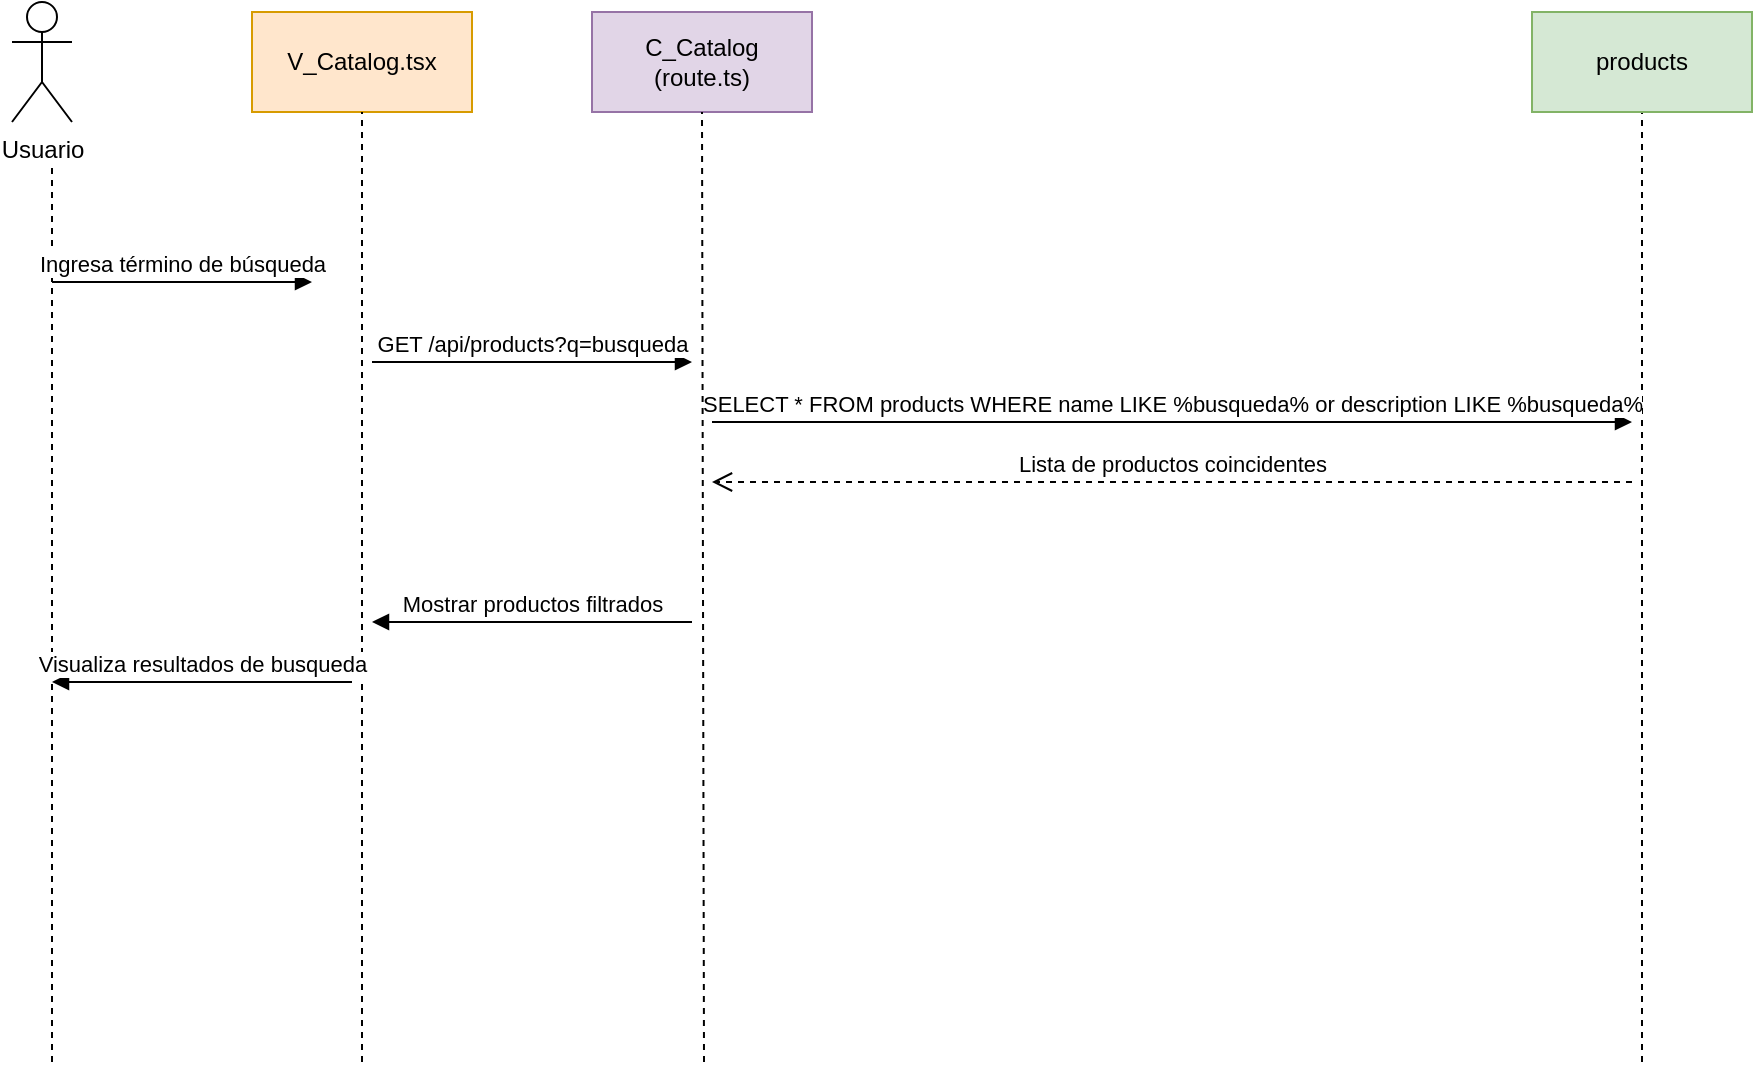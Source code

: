 <mxfile version="28.1.1">
  <diagram name="Página-1" id="eC3P_L-lj1VCmn-JV5OG">
    <mxGraphModel dx="1385" dy="763" grid="1" gridSize="10" guides="1" tooltips="1" connect="1" arrows="1" fold="1" page="1" pageScale="1" pageWidth="827" pageHeight="1169" math="0" shadow="0">
      <root>
        <mxCell id="0" />
        <mxCell id="1" parent="0" />
        <mxCell id="wrdZNbvJKTnP5NnuVsGi-5" value="Usuario" style="shape=umlActor;verticalLabelPosition=bottom;verticalAlign=top;html=1;labelPosition=center;align=center;" parent="1" vertex="1">
          <mxGeometry x="80" y="190" width="30" height="60" as="geometry" />
        </mxCell>
        <mxCell id="wrdZNbvJKTnP5NnuVsGi-7" value="V_Catalog.tsx" style="html=1;whiteSpace=wrap;fillColor=#ffe6cc;strokeColor=#d79b00;" parent="1" vertex="1">
          <mxGeometry x="200" y="195" width="110" height="50" as="geometry" />
        </mxCell>
        <mxCell id="wrdZNbvJKTnP5NnuVsGi-8" value="C_Catalog&lt;br&gt;(route.ts)" style="html=1;whiteSpace=wrap;fillColor=#e1d5e7;strokeColor=#9673a6;" parent="1" vertex="1">
          <mxGeometry x="370" y="195" width="110" height="50" as="geometry" />
        </mxCell>
        <mxCell id="wrdZNbvJKTnP5NnuVsGi-10" value="" style="endArrow=none;dashed=1;html=1;rounded=0;" parent="1" edge="1">
          <mxGeometry width="50" height="50" relative="1" as="geometry">
            <mxPoint x="100" y="720" as="sourcePoint" />
            <mxPoint x="100" y="270" as="targetPoint" />
          </mxGeometry>
        </mxCell>
        <mxCell id="wrdZNbvJKTnP5NnuVsGi-11" value="" style="endArrow=none;dashed=1;html=1;rounded=0;entryX=0.5;entryY=1;entryDx=0;entryDy=0;" parent="1" target="wrdZNbvJKTnP5NnuVsGi-7" edge="1">
          <mxGeometry width="50" height="50" relative="1" as="geometry">
            <mxPoint x="255" y="720" as="sourcePoint" />
            <mxPoint x="300" y="330" as="targetPoint" />
          </mxGeometry>
        </mxCell>
        <mxCell id="wrdZNbvJKTnP5NnuVsGi-15" value="" style="endArrow=none;dashed=1;html=1;rounded=0;entryX=0.5;entryY=1;entryDx=0;entryDy=0;" parent="1" target="wrdZNbvJKTnP5NnuVsGi-8" edge="1">
          <mxGeometry width="50" height="50" relative="1" as="geometry">
            <mxPoint x="426" y="720" as="sourcePoint" />
            <mxPoint x="236" y="330" as="targetPoint" />
          </mxGeometry>
        </mxCell>
        <mxCell id="EEQ0ORQc2KB4gsm6ORqx-8" value="" style="endArrow=none;dashed=1;html=1;rounded=0;entryX=0.5;entryY=1;entryDx=0;entryDy=0;" parent="1" edge="1">
          <mxGeometry width="50" height="50" relative="1" as="geometry">
            <mxPoint x="895" y="720" as="sourcePoint" />
            <mxPoint x="895" y="245" as="targetPoint" />
          </mxGeometry>
        </mxCell>
        <mxCell id="EEQ0ORQc2KB4gsm6ORqx-14" value="&lt;font&gt;GET /api/products?q=busqueda&lt;/font&gt;" style="html=1;verticalAlign=bottom;endArrow=block;curved=0;rounded=0;" parent="1" edge="1">
          <mxGeometry width="80" relative="1" as="geometry">
            <mxPoint x="260" y="370" as="sourcePoint" />
            <mxPoint x="420" y="370" as="targetPoint" />
            <mxPoint as="offset" />
          </mxGeometry>
        </mxCell>
        <mxCell id="EEQ0ORQc2KB4gsm6ORqx-17" value="SELECT * FROM products WHERE name LIKE %busqueda% or description LIKE %busqueda%" style="html=1;verticalAlign=bottom;endArrow=block;curved=0;rounded=0;" parent="1" edge="1">
          <mxGeometry width="80" relative="1" as="geometry">
            <mxPoint x="430" y="400" as="sourcePoint" />
            <mxPoint x="890" y="400" as="targetPoint" />
            <mxPoint as="offset" />
          </mxGeometry>
        </mxCell>
        <mxCell id="EEQ0ORQc2KB4gsm6ORqx-18" value="Lista de productos coincidentes" style="html=1;verticalAlign=bottom;endArrow=open;dashed=1;endSize=8;curved=0;rounded=0;" parent="1" edge="1">
          <mxGeometry relative="1" as="geometry">
            <mxPoint x="890" y="430" as="sourcePoint" />
            <mxPoint x="430" y="430" as="targetPoint" />
          </mxGeometry>
        </mxCell>
        <mxCell id="9iasXvsS_VbgWBKqhhfq-7" value="products" style="html=1;whiteSpace=wrap;fillColor=#d5e8d4;strokeColor=#82b366;" vertex="1" parent="1">
          <mxGeometry x="840" y="195" width="110" height="50" as="geometry" />
        </mxCell>
        <mxCell id="9iasXvsS_VbgWBKqhhfq-21" value="Mostrar productos filtrados" style="html=1;verticalAlign=bottom;endArrow=block;curved=0;rounded=0;" edge="1" parent="1">
          <mxGeometry width="80" relative="1" as="geometry">
            <mxPoint x="420" y="500" as="sourcePoint" />
            <mxPoint x="260" y="500" as="targetPoint" />
            <mxPoint as="offset" />
          </mxGeometry>
        </mxCell>
        <mxCell id="9iasXvsS_VbgWBKqhhfq-22" value="Visualiza resultados de busqueda" style="html=1;verticalAlign=bottom;endArrow=block;curved=0;rounded=0;" edge="1" parent="1">
          <mxGeometry width="80" relative="1" as="geometry">
            <mxPoint x="250" y="530" as="sourcePoint" />
            <mxPoint x="100" y="530" as="targetPoint" />
            <mxPoint as="offset" />
          </mxGeometry>
        </mxCell>
        <mxCell id="9iasXvsS_VbgWBKqhhfq-23" value="Ingresa término de búsqueda" style="html=1;verticalAlign=bottom;endArrow=block;curved=0;rounded=0;" edge="1" parent="1">
          <mxGeometry width="80" relative="1" as="geometry">
            <mxPoint x="100" y="330" as="sourcePoint" />
            <mxPoint x="230" y="330" as="targetPoint" />
          </mxGeometry>
        </mxCell>
      </root>
    </mxGraphModel>
  </diagram>
</mxfile>
